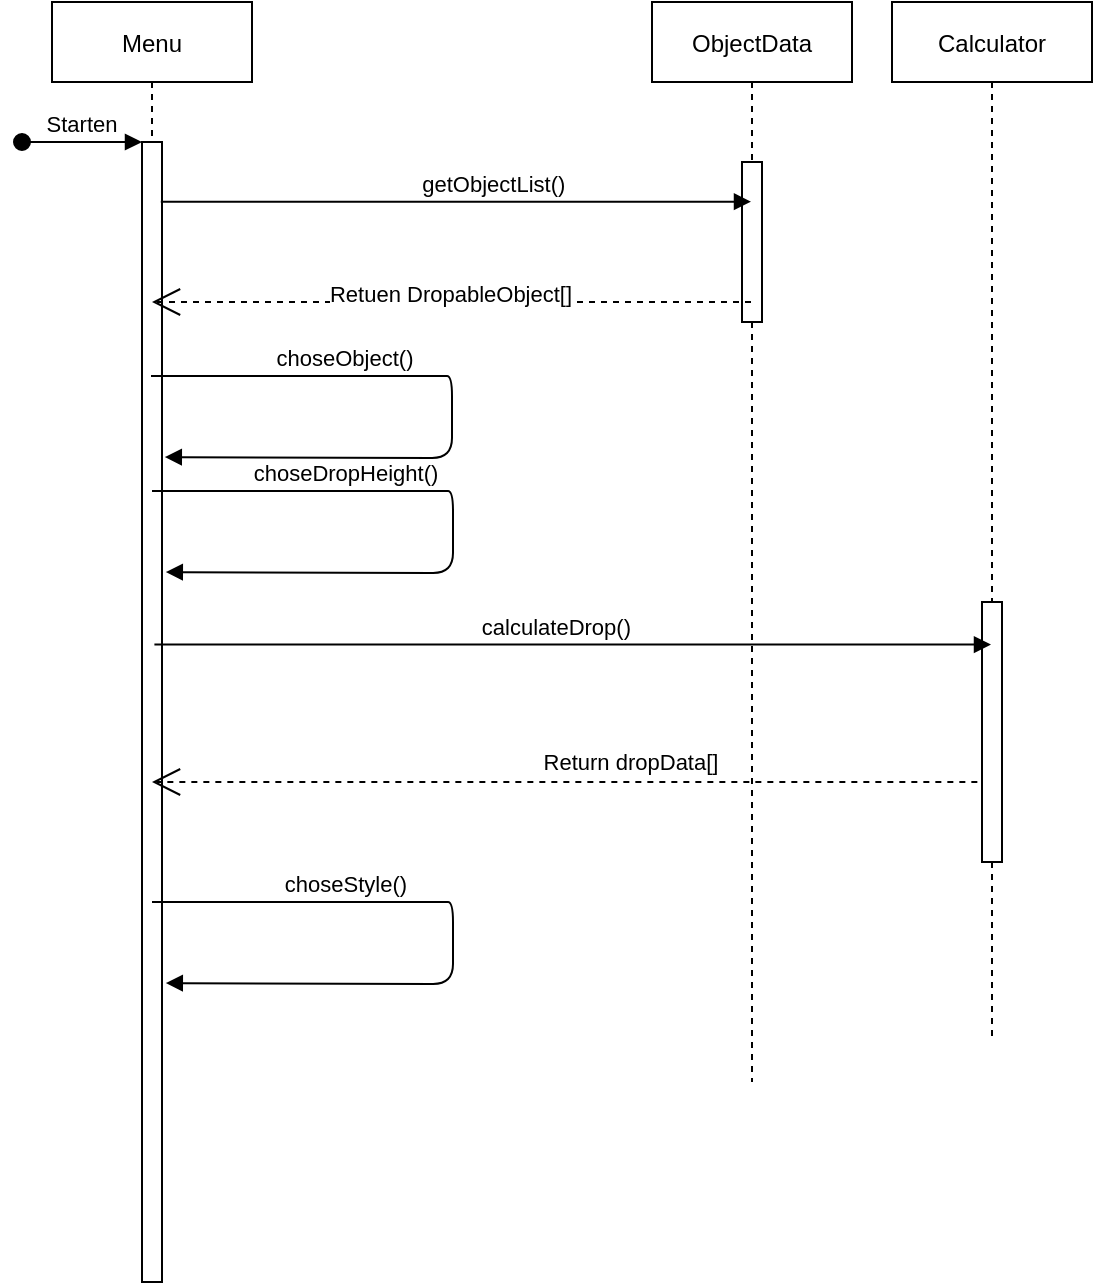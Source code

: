<mxfile version="20.7.4" type="device"><diagram id="kgpKYQtTHZ0yAKxKKP6v" name="Page-1"><mxGraphModel dx="1105" dy="682" grid="1" gridSize="10" guides="1" tooltips="1" connect="1" arrows="1" fold="1" page="1" pageScale="1" pageWidth="850" pageHeight="1100" math="0" shadow="0"><root><mxCell id="0"/><mxCell id="1" parent="0"/><mxCell id="e_bZCMD_zXttq5A1JkX1-37" value="Menu" style="shape=umlLifeline;perimeter=lifelinePerimeter;container=1;collapsible=0;recursiveResize=0;rounded=0;shadow=0;strokeWidth=1;" vertex="1" parent="1"><mxGeometry x="120" y="80" width="100" height="640" as="geometry"/></mxCell><mxCell id="e_bZCMD_zXttq5A1JkX1-38" value="" style="points=[];perimeter=orthogonalPerimeter;rounded=0;shadow=0;strokeWidth=1;" vertex="1" parent="e_bZCMD_zXttq5A1JkX1-37"><mxGeometry x="45" y="70" width="10" height="570" as="geometry"/></mxCell><mxCell id="e_bZCMD_zXttq5A1JkX1-39" value="Starten" style="verticalAlign=bottom;startArrow=oval;endArrow=block;startSize=8;shadow=0;strokeWidth=1;" edge="1" parent="e_bZCMD_zXttq5A1JkX1-37" target="e_bZCMD_zXttq5A1JkX1-38"><mxGeometry relative="1" as="geometry"><mxPoint x="-15" y="70" as="sourcePoint"/></mxGeometry></mxCell><mxCell id="e_bZCMD_zXttq5A1JkX1-40" value="ObjectData" style="shape=umlLifeline;perimeter=lifelinePerimeter;container=1;collapsible=0;recursiveResize=0;rounded=0;shadow=0;strokeWidth=1;" vertex="1" parent="1"><mxGeometry x="420" y="80" width="100" height="540" as="geometry"/></mxCell><mxCell id="e_bZCMD_zXttq5A1JkX1-41" value="" style="points=[];perimeter=orthogonalPerimeter;rounded=0;shadow=0;strokeWidth=1;" vertex="1" parent="e_bZCMD_zXttq5A1JkX1-40"><mxGeometry x="45" y="80" width="10" height="80" as="geometry"/></mxCell><mxCell id="e_bZCMD_zXttq5A1JkX1-42" value="" style="endArrow=open;dashed=1;endFill=0;endSize=12;html=1;rounded=0;" edge="1" parent="e_bZCMD_zXttq5A1JkX1-40" target="e_bZCMD_zXttq5A1JkX1-37"><mxGeometry width="160" relative="1" as="geometry"><mxPoint x="174.67" y="390" as="sourcePoint"/><mxPoint x="55.003" y="390" as="targetPoint"/><Array as="points"><mxPoint x="135.17" y="390"/></Array></mxGeometry></mxCell><mxCell id="e_bZCMD_zXttq5A1JkX1-43" value="Return dropData[]" style="edgeLabel;html=1;align=center;verticalAlign=middle;resizable=0;points=[];" vertex="1" connectable="0" parent="e_bZCMD_zXttq5A1JkX1-42"><mxGeometry x="-0.146" y="-5" relative="1" as="geometry"><mxPoint x="-4" y="-5" as="offset"/></mxGeometry></mxCell><mxCell id="e_bZCMD_zXttq5A1JkX1-44" value="" style="endArrow=open;dashed=1;endFill=0;endSize=12;html=1;rounded=0;" edge="1" parent="1" source="e_bZCMD_zXttq5A1JkX1-40" target="e_bZCMD_zXttq5A1JkX1-37"><mxGeometry width="160" relative="1" as="geometry"><mxPoint x="400" y="250" as="sourcePoint"/><mxPoint x="370" y="230" as="targetPoint"/><Array as="points"><mxPoint x="430" y="230"/></Array></mxGeometry></mxCell><mxCell id="e_bZCMD_zXttq5A1JkX1-45" value="Retuen DropableObject[]" style="edgeLabel;html=1;align=center;verticalAlign=middle;resizable=0;points=[];" vertex="1" connectable="0" parent="e_bZCMD_zXttq5A1JkX1-44"><mxGeometry x="0.005" y="-4" relative="1" as="geometry"><mxPoint as="offset"/></mxGeometry></mxCell><mxCell id="e_bZCMD_zXttq5A1JkX1-46" value="Calculator" style="shape=umlLifeline;perimeter=lifelinePerimeter;container=1;collapsible=0;recursiveResize=0;rounded=0;shadow=0;strokeWidth=1;" vertex="1" parent="1"><mxGeometry x="540" y="80" width="100" height="520" as="geometry"/></mxCell><mxCell id="e_bZCMD_zXttq5A1JkX1-47" value="" style="points=[];perimeter=orthogonalPerimeter;rounded=0;shadow=0;strokeWidth=1;" vertex="1" parent="e_bZCMD_zXttq5A1JkX1-46"><mxGeometry x="45" y="300" width="10" height="130" as="geometry"/></mxCell><mxCell id="e_bZCMD_zXttq5A1JkX1-48" value="choseObject()" style="verticalAlign=bottom;endArrow=block;shadow=0;strokeWidth=1;entryX=0.564;entryY=0.454;entryDx=0;entryDy=0;entryPerimeter=0;" edge="1" parent="1"><mxGeometry x="-0.426" relative="1" as="geometry"><mxPoint x="169.5" y="267" as="sourcePoint"/><mxPoint x="176.4" y="307.56" as="targetPoint"/><mxPoint x="1" as="offset"/><Array as="points"><mxPoint x="270" y="267"/><mxPoint x="310" y="267"/><mxPoint x="320" y="267"/><mxPoint x="320" y="308"/></Array></mxGeometry></mxCell><mxCell id="e_bZCMD_zXttq5A1JkX1-50" value="calculateDrop()" style="verticalAlign=bottom;endArrow=block;shadow=0;strokeWidth=1;exitX=0.512;exitY=0.502;exitDx=0;exitDy=0;exitPerimeter=0;" edge="1" parent="1" source="e_bZCMD_zXttq5A1JkX1-37" target="e_bZCMD_zXttq5A1JkX1-46"><mxGeometry x="-0.039" relative="1" as="geometry"><mxPoint x="473.07" y="398.88" as="sourcePoint"/><mxPoint x="465" y="470.0" as="targetPoint"/><mxPoint as="offset"/></mxGeometry></mxCell><mxCell id="e_bZCMD_zXttq5A1JkX1-51" value="getObjectList()" style="verticalAlign=bottom;endArrow=block;shadow=0;strokeWidth=1;exitX=0.544;exitY=0.156;exitDx=0;exitDy=0;exitPerimeter=0;" edge="1" parent="1" source="e_bZCMD_zXttq5A1JkX1-37" target="e_bZCMD_zXttq5A1JkX1-40"><mxGeometry x="0.13" relative="1" as="geometry"><mxPoint x="355" y="180.0" as="sourcePoint"/><mxPoint x="470" y="180" as="targetPoint"/><mxPoint as="offset"/></mxGeometry></mxCell><mxCell id="e_bZCMD_zXttq5A1JkX1-52" value="choseDropHeight()" style="verticalAlign=bottom;endArrow=block;shadow=0;strokeWidth=1;entryX=0.564;entryY=0.454;entryDx=0;entryDy=0;entryPerimeter=0;" edge="1" parent="1"><mxGeometry x="-0.426" relative="1" as="geometry"><mxPoint x="170" y="324.5" as="sourcePoint"/><mxPoint x="176.9" y="365.06" as="targetPoint"/><mxPoint x="1" as="offset"/><Array as="points"><mxPoint x="270.5" y="324.5"/><mxPoint x="310.5" y="324.5"/><mxPoint x="320.5" y="324.5"/><mxPoint x="320.5" y="365.5"/></Array></mxGeometry></mxCell><mxCell id="e_bZCMD_zXttq5A1JkX1-53" value="choseStyle()" style="verticalAlign=bottom;endArrow=block;shadow=0;strokeWidth=1;entryX=0.564;entryY=0.454;entryDx=0;entryDy=0;entryPerimeter=0;" edge="1" parent="1"><mxGeometry x="-0.426" relative="1" as="geometry"><mxPoint x="170" y="530" as="sourcePoint"/><mxPoint x="176.9" y="570.56" as="targetPoint"/><mxPoint x="1" as="offset"/><Array as="points"><mxPoint x="270.5" y="530"/><mxPoint x="310.5" y="530"/><mxPoint x="320.5" y="530"/><mxPoint x="320.5" y="571"/></Array></mxGeometry></mxCell></root></mxGraphModel></diagram></mxfile>